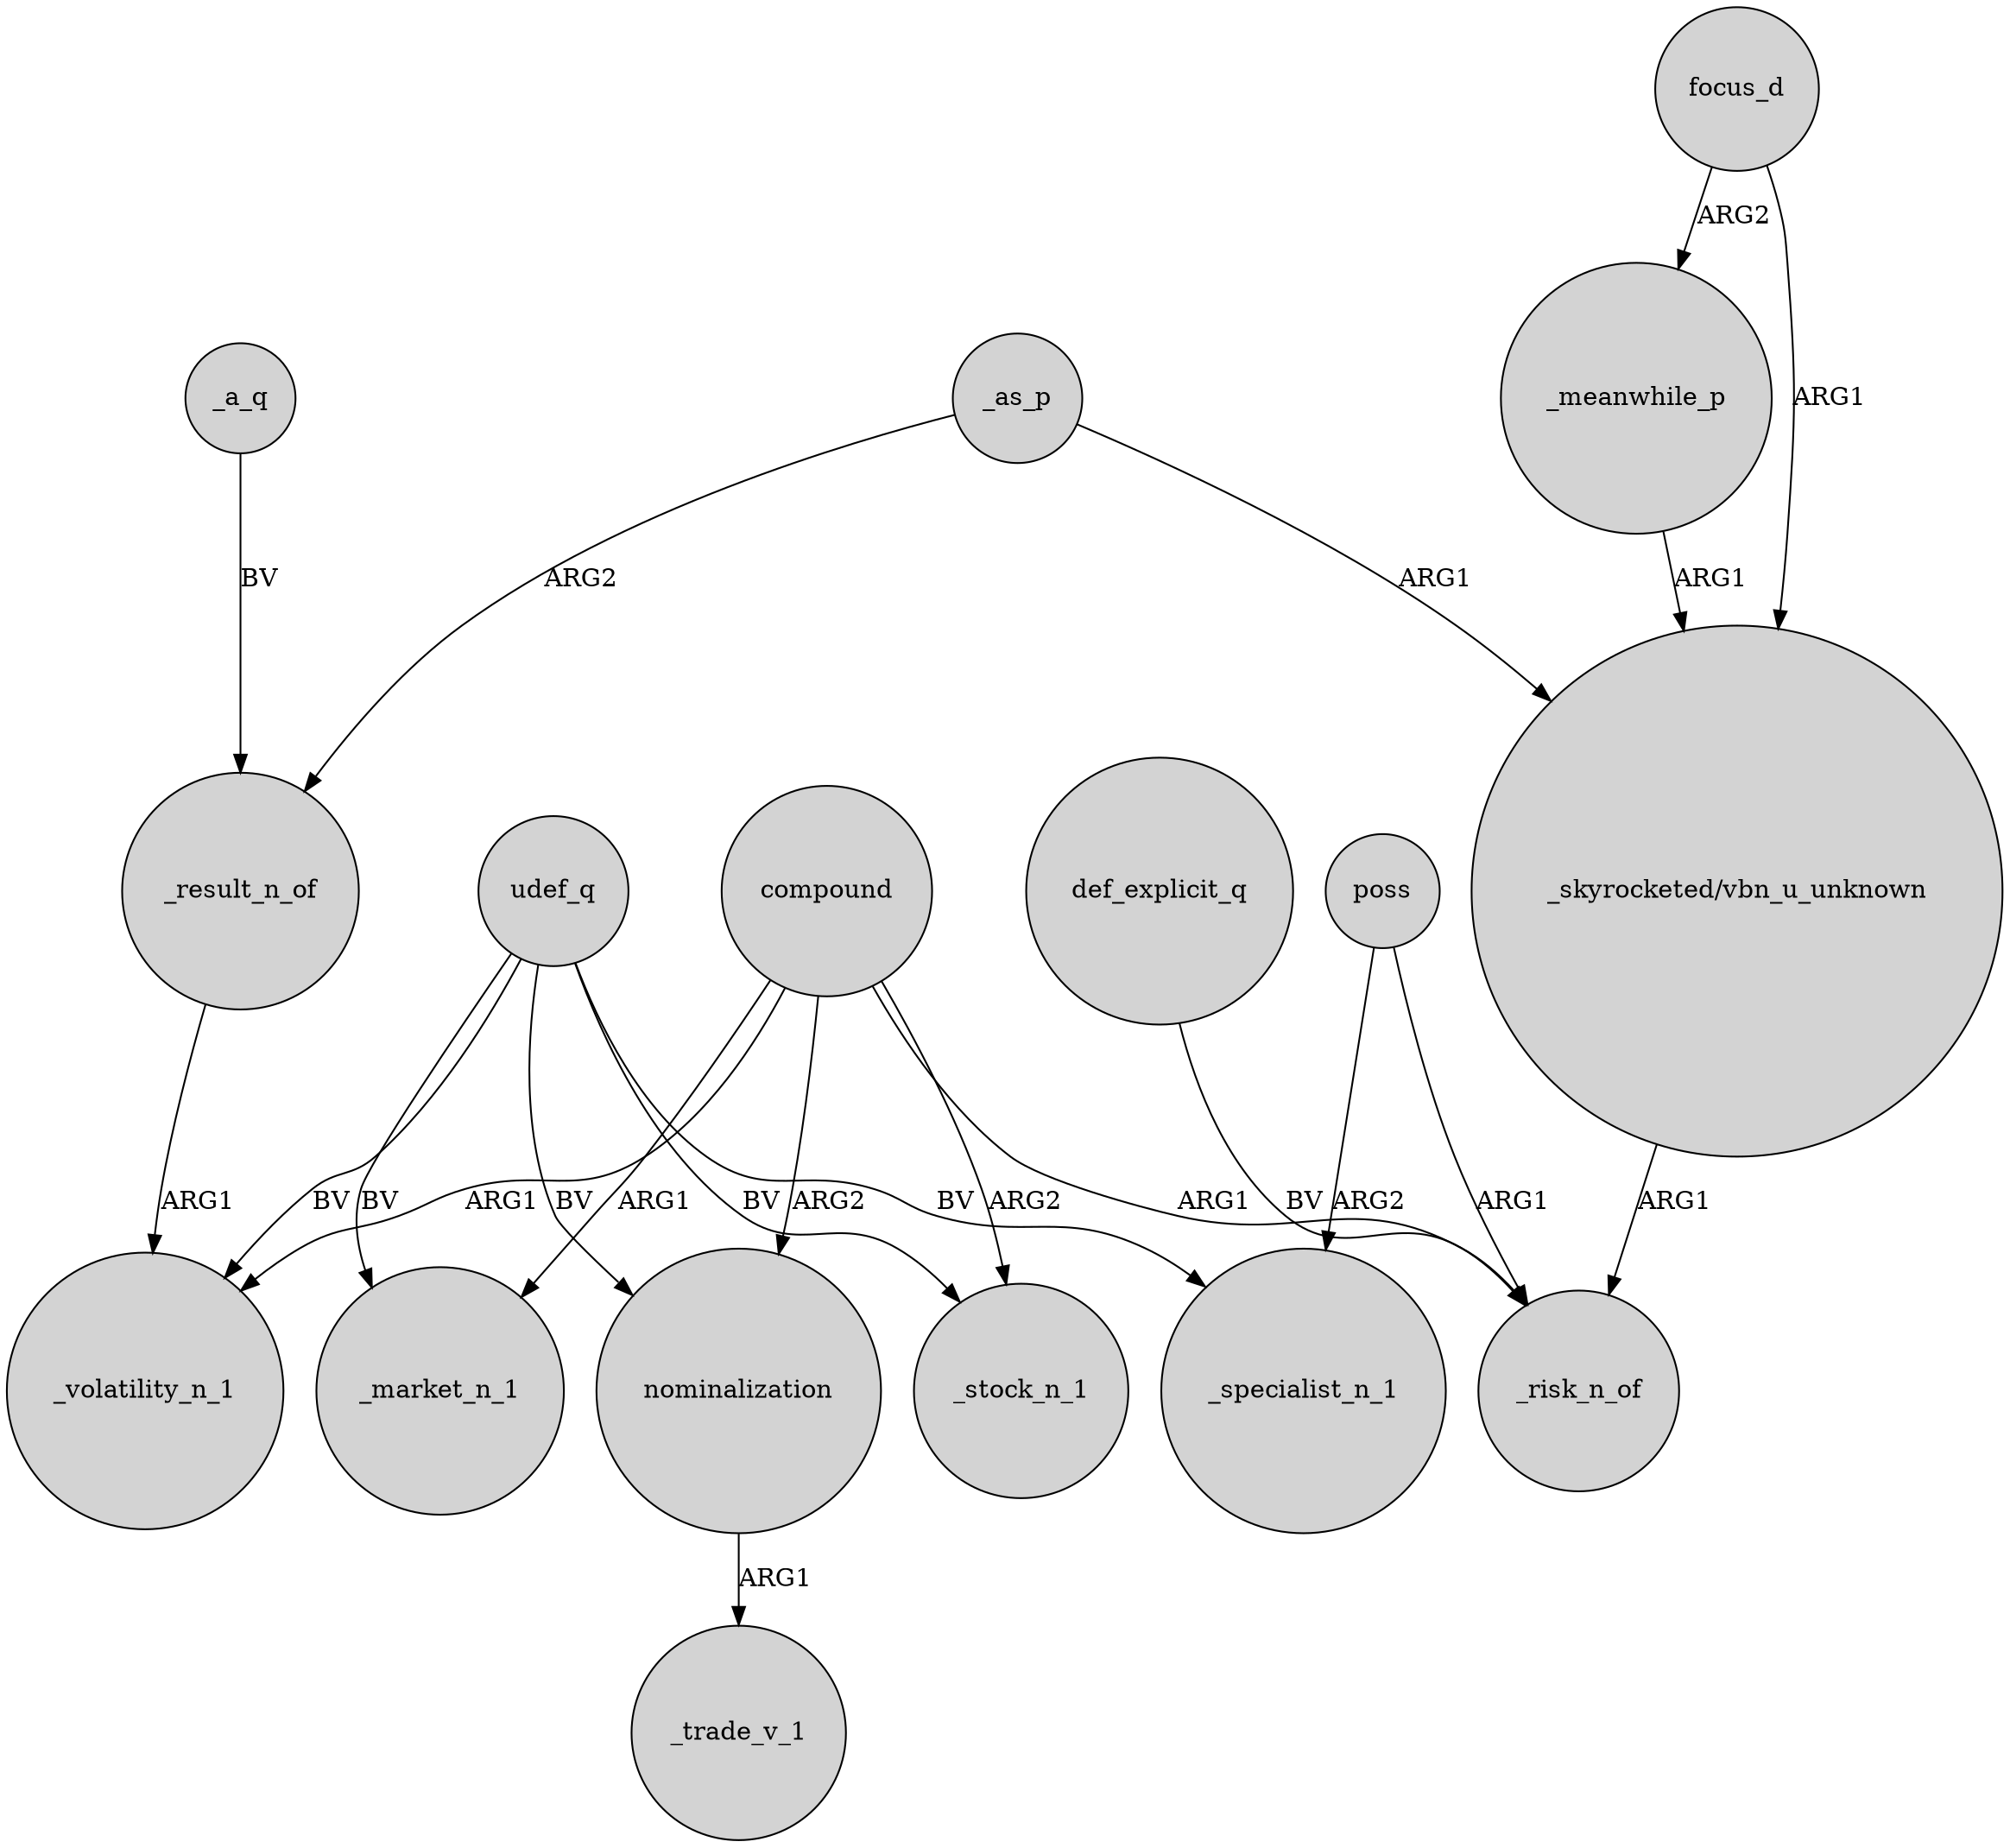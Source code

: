 digraph {
	node [shape=circle style=filled]
	_result_n_of -> _volatility_n_1 [label=ARG1]
	udef_q -> _market_n_1 [label=BV]
	"_skyrocketed/vbn_u_unknown" -> _risk_n_of [label=ARG1]
	udef_q -> _volatility_n_1 [label=BV]
	udef_q -> nominalization [label=BV]
	compound -> nominalization [label=ARG2]
	focus_d -> "_skyrocketed/vbn_u_unknown" [label=ARG1]
	_as_p -> _result_n_of [label=ARG2]
	udef_q -> _stock_n_1 [label=BV]
	compound -> _stock_n_1 [label=ARG2]
	focus_d -> _meanwhile_p [label=ARG2]
	poss -> _specialist_n_1 [label=ARG2]
	udef_q -> _specialist_n_1 [label=BV]
	def_explicit_q -> _risk_n_of [label=BV]
	_a_q -> _result_n_of [label=BV]
	compound -> _risk_n_of [label=ARG1]
	_as_p -> "_skyrocketed/vbn_u_unknown" [label=ARG1]
	_meanwhile_p -> "_skyrocketed/vbn_u_unknown" [label=ARG1]
	compound -> _market_n_1 [label=ARG1]
	nominalization -> _trade_v_1 [label=ARG1]
	poss -> _risk_n_of [label=ARG1]
	compound -> _volatility_n_1 [label=ARG1]
}

